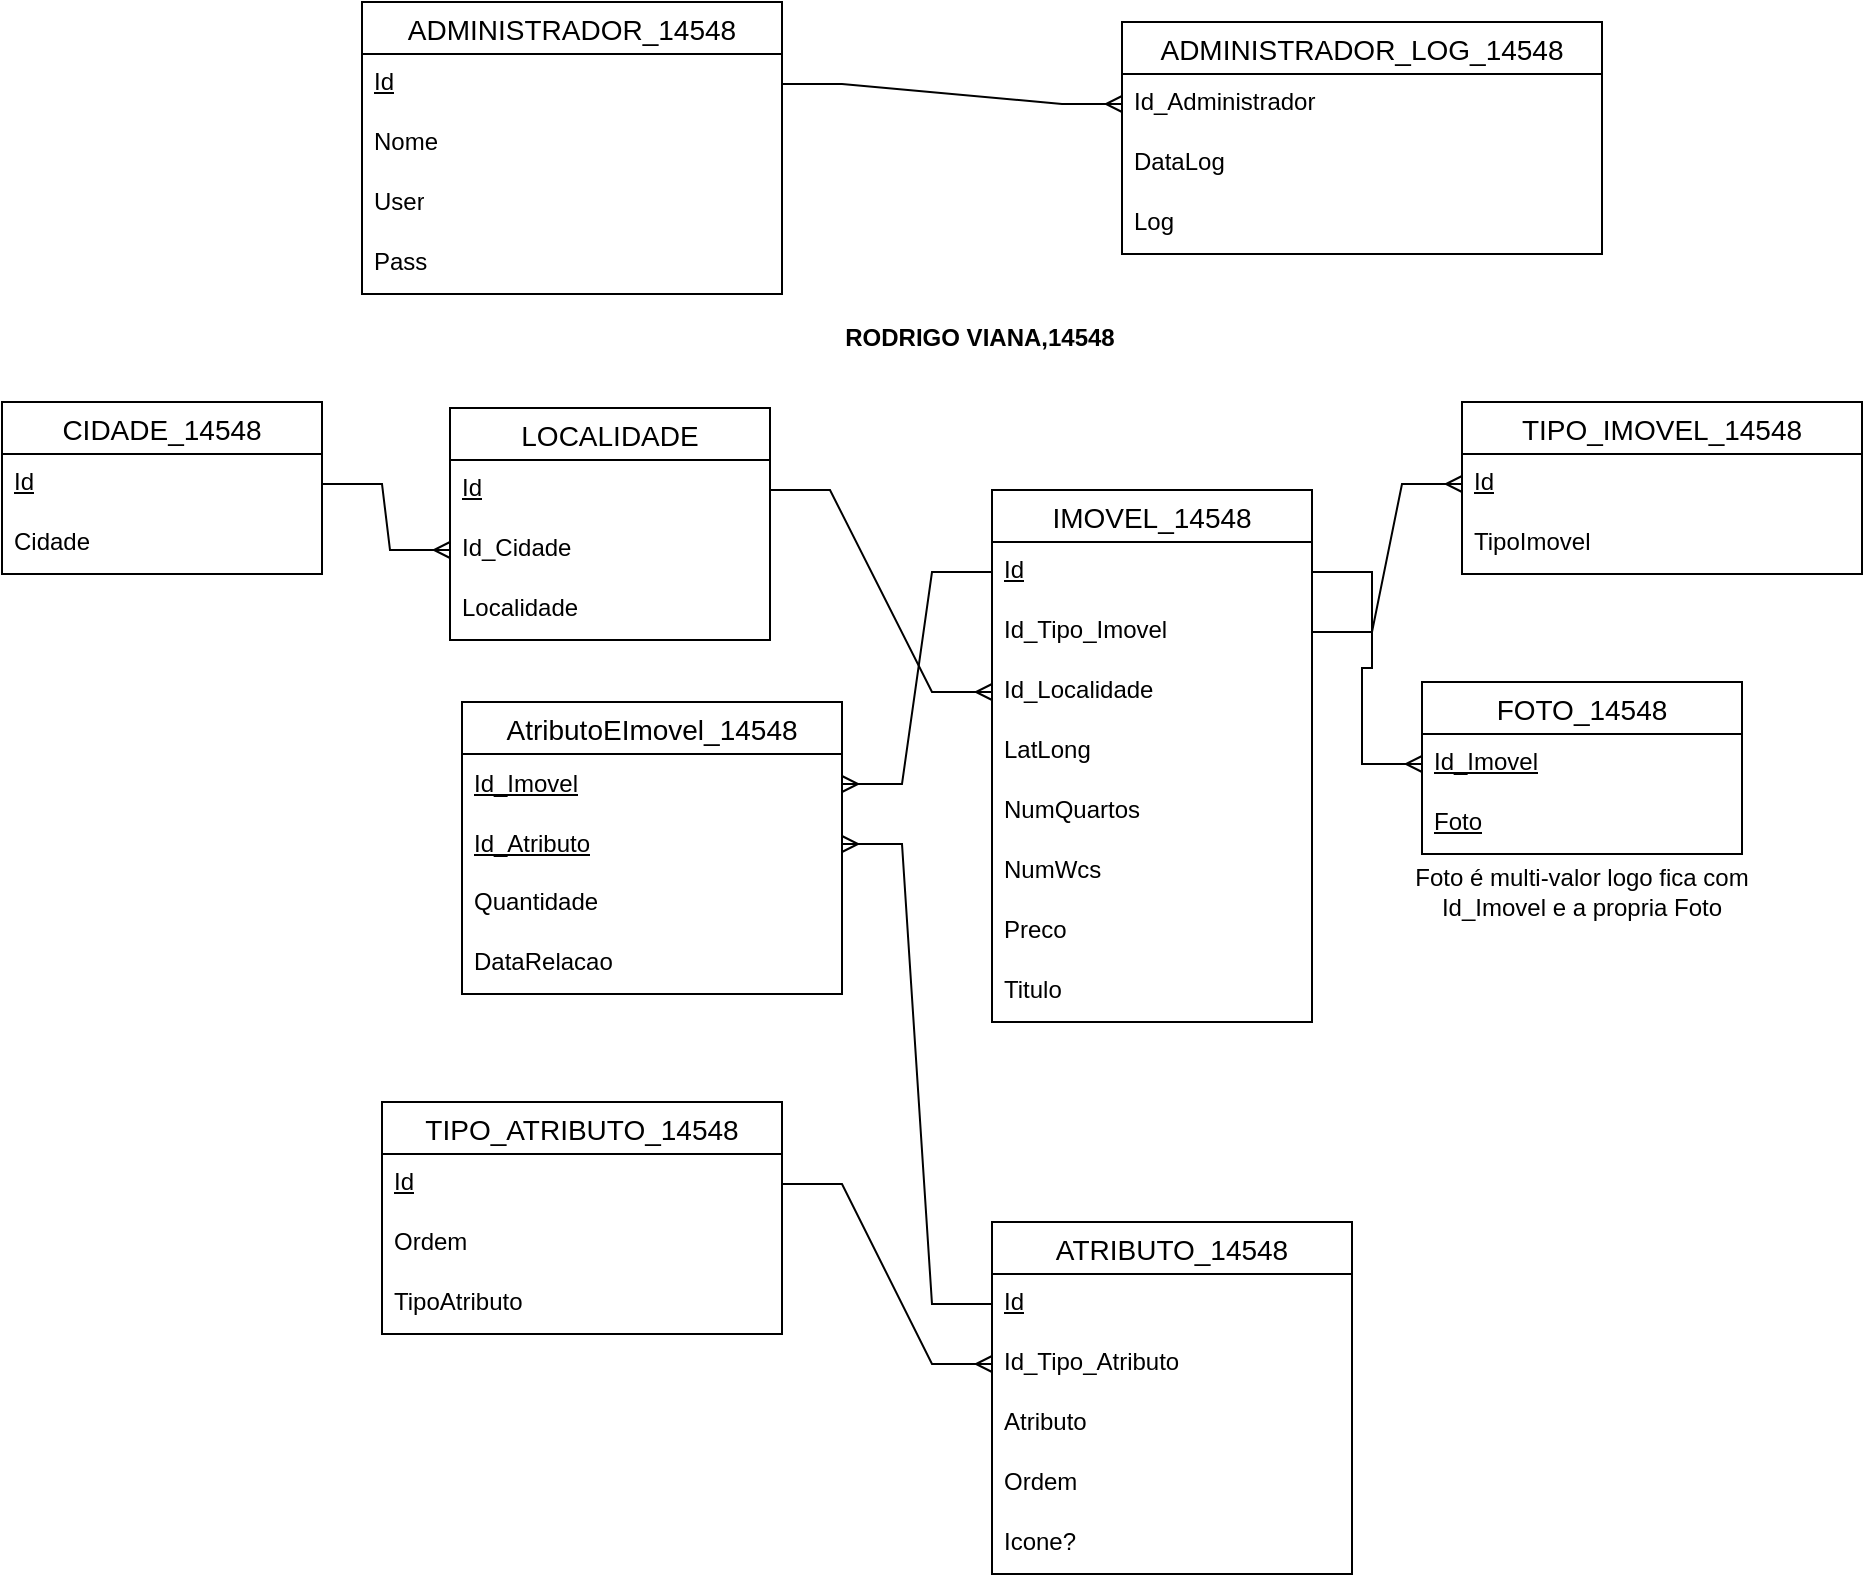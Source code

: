 <mxfile version="24.8.2">
  <diagram name="Página-1" id="7IW_tCpL7wvStLJFSC3Q">
    <mxGraphModel dx="1194" dy="698" grid="1" gridSize="10" guides="1" tooltips="1" connect="1" arrows="1" fold="1" page="1" pageScale="1" pageWidth="827" pageHeight="1169" math="0" shadow="0">
      <root>
        <mxCell id="0" />
        <mxCell id="1" parent="0" />
        <mxCell id="s3CSfUdLFzx7KJfcQNY6-1" value="LOCALIDADE" style="swimlane;fontStyle=0;childLayout=stackLayout;horizontal=1;startSize=26;horizontalStack=0;resizeParent=1;resizeParentMax=0;resizeLast=0;collapsible=1;marginBottom=0;align=center;fontSize=14;" parent="1" vertex="1">
          <mxGeometry x="504" y="223" width="160" height="116" as="geometry" />
        </mxCell>
        <mxCell id="s3CSfUdLFzx7KJfcQNY6-2" value="Id" style="text;strokeColor=none;fillColor=none;spacingLeft=4;spacingRight=4;overflow=hidden;rotatable=0;points=[[0,0.5],[1,0.5]];portConstraint=eastwest;fontSize=12;whiteSpace=wrap;html=1;fontStyle=4" parent="s3CSfUdLFzx7KJfcQNY6-1" vertex="1">
          <mxGeometry y="26" width="160" height="30" as="geometry" />
        </mxCell>
        <mxCell id="s3CSfUdLFzx7KJfcQNY6-3" value="Id_Cidade" style="text;strokeColor=none;fillColor=none;spacingLeft=4;spacingRight=4;overflow=hidden;rotatable=0;points=[[0,0.5],[1,0.5]];portConstraint=eastwest;fontSize=12;whiteSpace=wrap;html=1;" parent="s3CSfUdLFzx7KJfcQNY6-1" vertex="1">
          <mxGeometry y="56" width="160" height="30" as="geometry" />
        </mxCell>
        <mxCell id="s3CSfUdLFzx7KJfcQNY6-4" value="Localidade" style="text;strokeColor=none;fillColor=none;spacingLeft=4;spacingRight=4;overflow=hidden;rotatable=0;points=[[0,0.5],[1,0.5]];portConstraint=eastwest;fontSize=12;whiteSpace=wrap;html=1;" parent="s3CSfUdLFzx7KJfcQNY6-1" vertex="1">
          <mxGeometry y="86" width="160" height="30" as="geometry" />
        </mxCell>
        <mxCell id="s3CSfUdLFzx7KJfcQNY6-5" value="IMOVEL_14548" style="swimlane;fontStyle=0;childLayout=stackLayout;horizontal=1;startSize=26;horizontalStack=0;resizeParent=1;resizeParentMax=0;resizeLast=0;collapsible=1;marginBottom=0;align=center;fontSize=14;" parent="1" vertex="1">
          <mxGeometry x="775" y="264" width="160" height="266" as="geometry" />
        </mxCell>
        <mxCell id="s3CSfUdLFzx7KJfcQNY6-6" value="Id" style="text;strokeColor=none;fillColor=none;spacingLeft=4;spacingRight=4;overflow=hidden;rotatable=0;points=[[0,0.5],[1,0.5]];portConstraint=eastwest;fontSize=12;whiteSpace=wrap;html=1;fontStyle=4" parent="s3CSfUdLFzx7KJfcQNY6-5" vertex="1">
          <mxGeometry y="26" width="160" height="30" as="geometry" />
        </mxCell>
        <mxCell id="s3CSfUdLFzx7KJfcQNY6-7" value="Id_Tipo_Imovel" style="text;strokeColor=none;fillColor=none;spacingLeft=4;spacingRight=4;overflow=hidden;rotatable=0;points=[[0,0.5],[1,0.5]];portConstraint=eastwest;fontSize=12;whiteSpace=wrap;html=1;" parent="s3CSfUdLFzx7KJfcQNY6-5" vertex="1">
          <mxGeometry y="56" width="160" height="30" as="geometry" />
        </mxCell>
        <mxCell id="s3CSfUdLFzx7KJfcQNY6-8" value="Id_Localidade" style="text;strokeColor=none;fillColor=none;spacingLeft=4;spacingRight=4;overflow=hidden;rotatable=0;points=[[0,0.5],[1,0.5]];portConstraint=eastwest;fontSize=12;whiteSpace=wrap;html=1;" parent="s3CSfUdLFzx7KJfcQNY6-5" vertex="1">
          <mxGeometry y="86" width="160" height="30" as="geometry" />
        </mxCell>
        <mxCell id="ineyJ3MGaF3yNMASmouh-2" value="LatLong" style="text;strokeColor=none;fillColor=none;spacingLeft=4;spacingRight=4;overflow=hidden;rotatable=0;points=[[0,0.5],[1,0.5]];portConstraint=eastwest;fontSize=12;whiteSpace=wrap;html=1;" vertex="1" parent="s3CSfUdLFzx7KJfcQNY6-5">
          <mxGeometry y="116" width="160" height="30" as="geometry" />
        </mxCell>
        <mxCell id="ineyJ3MGaF3yNMASmouh-3" value="NumQuartos" style="text;strokeColor=none;fillColor=none;spacingLeft=4;spacingRight=4;overflow=hidden;rotatable=0;points=[[0,0.5],[1,0.5]];portConstraint=eastwest;fontSize=12;whiteSpace=wrap;html=1;" vertex="1" parent="s3CSfUdLFzx7KJfcQNY6-5">
          <mxGeometry y="146" width="160" height="30" as="geometry" />
        </mxCell>
        <mxCell id="ineyJ3MGaF3yNMASmouh-4" value="NumWcs" style="text;strokeColor=none;fillColor=none;spacingLeft=4;spacingRight=4;overflow=hidden;rotatable=0;points=[[0,0.5],[1,0.5]];portConstraint=eastwest;fontSize=12;whiteSpace=wrap;html=1;" vertex="1" parent="s3CSfUdLFzx7KJfcQNY6-5">
          <mxGeometry y="176" width="160" height="30" as="geometry" />
        </mxCell>
        <mxCell id="ineyJ3MGaF3yNMASmouh-5" value="Preco" style="text;strokeColor=none;fillColor=none;spacingLeft=4;spacingRight=4;overflow=hidden;rotatable=0;points=[[0,0.5],[1,0.5]];portConstraint=eastwest;fontSize=12;whiteSpace=wrap;html=1;" vertex="1" parent="s3CSfUdLFzx7KJfcQNY6-5">
          <mxGeometry y="206" width="160" height="30" as="geometry" />
        </mxCell>
        <mxCell id="ineyJ3MGaF3yNMASmouh-6" value="Titulo" style="text;strokeColor=none;fillColor=none;spacingLeft=4;spacingRight=4;overflow=hidden;rotatable=0;points=[[0,0.5],[1,0.5]];portConstraint=eastwest;fontSize=12;whiteSpace=wrap;html=1;" vertex="1" parent="s3CSfUdLFzx7KJfcQNY6-5">
          <mxGeometry y="236" width="160" height="30" as="geometry" />
        </mxCell>
        <mxCell id="s3CSfUdLFzx7KJfcQNY6-9" value="CIDADE_14548" style="swimlane;fontStyle=0;childLayout=stackLayout;horizontal=1;startSize=26;horizontalStack=0;resizeParent=1;resizeParentMax=0;resizeLast=0;collapsible=1;marginBottom=0;align=center;fontSize=14;" parent="1" vertex="1">
          <mxGeometry x="280" y="220" width="160" height="86" as="geometry" />
        </mxCell>
        <mxCell id="s3CSfUdLFzx7KJfcQNY6-10" value="Id" style="text;strokeColor=none;fillColor=none;spacingLeft=4;spacingRight=4;overflow=hidden;rotatable=0;points=[[0,0.5],[1,0.5]];portConstraint=eastwest;fontSize=12;whiteSpace=wrap;html=1;fontStyle=4" parent="s3CSfUdLFzx7KJfcQNY6-9" vertex="1">
          <mxGeometry y="26" width="160" height="30" as="geometry" />
        </mxCell>
        <mxCell id="s3CSfUdLFzx7KJfcQNY6-11" value="Cidade" style="text;strokeColor=none;fillColor=none;spacingLeft=4;spacingRight=4;overflow=hidden;rotatable=0;points=[[0,0.5],[1,0.5]];portConstraint=eastwest;fontSize=12;whiteSpace=wrap;html=1;" parent="s3CSfUdLFzx7KJfcQNY6-9" vertex="1">
          <mxGeometry y="56" width="160" height="30" as="geometry" />
        </mxCell>
        <mxCell id="s3CSfUdLFzx7KJfcQNY6-13" value="ADMINISTRADOR_14548" style="swimlane;fontStyle=0;childLayout=stackLayout;horizontal=1;startSize=26;horizontalStack=0;resizeParent=1;resizeParentMax=0;resizeLast=0;collapsible=1;marginBottom=0;align=center;fontSize=14;" parent="1" vertex="1">
          <mxGeometry x="460" y="20" width="210" height="146" as="geometry" />
        </mxCell>
        <mxCell id="s3CSfUdLFzx7KJfcQNY6-15" value="Id" style="text;strokeColor=none;fillColor=none;spacingLeft=4;spacingRight=4;overflow=hidden;rotatable=0;points=[[0,0.5],[1,0.5]];portConstraint=eastwest;fontSize=12;whiteSpace=wrap;html=1;fontStyle=4" parent="s3CSfUdLFzx7KJfcQNY6-13" vertex="1">
          <mxGeometry y="26" width="210" height="30" as="geometry" />
        </mxCell>
        <mxCell id="s3CSfUdLFzx7KJfcQNY6-16" value="Nome" style="text;strokeColor=none;fillColor=none;spacingLeft=4;spacingRight=4;overflow=hidden;rotatable=0;points=[[0,0.5],[1,0.5]];portConstraint=eastwest;fontSize=12;whiteSpace=wrap;html=1;" parent="s3CSfUdLFzx7KJfcQNY6-13" vertex="1">
          <mxGeometry y="56" width="210" height="30" as="geometry" />
        </mxCell>
        <mxCell id="s3CSfUdLFzx7KJfcQNY6-50" value="User" style="text;strokeColor=none;fillColor=none;spacingLeft=4;spacingRight=4;overflow=hidden;rotatable=0;points=[[0,0.5],[1,0.5]];portConstraint=eastwest;fontSize=12;whiteSpace=wrap;html=1;" parent="s3CSfUdLFzx7KJfcQNY6-13" vertex="1">
          <mxGeometry y="86" width="210" height="30" as="geometry" />
        </mxCell>
        <mxCell id="s3CSfUdLFzx7KJfcQNY6-51" value="Pass" style="text;strokeColor=none;fillColor=none;spacingLeft=4;spacingRight=4;overflow=hidden;rotatable=0;points=[[0,0.5],[1,0.5]];portConstraint=eastwest;fontSize=12;whiteSpace=wrap;html=1;" parent="s3CSfUdLFzx7KJfcQNY6-13" vertex="1">
          <mxGeometry y="116" width="210" height="30" as="geometry" />
        </mxCell>
        <mxCell id="s3CSfUdLFzx7KJfcQNY6-17" value="ADMINISTRADOR_LOG_14548" style="swimlane;fontStyle=0;childLayout=stackLayout;horizontal=1;startSize=26;horizontalStack=0;resizeParent=1;resizeParentMax=0;resizeLast=0;collapsible=1;marginBottom=0;align=center;fontSize=14;" parent="1" vertex="1">
          <mxGeometry x="840" y="30" width="240" height="116" as="geometry" />
        </mxCell>
        <mxCell id="s3CSfUdLFzx7KJfcQNY6-18" value="Id_Administrador" style="text;strokeColor=none;fillColor=none;spacingLeft=4;spacingRight=4;overflow=hidden;rotatable=0;points=[[0,0.5],[1,0.5]];portConstraint=eastwest;fontSize=12;whiteSpace=wrap;html=1;fontStyle=0" parent="s3CSfUdLFzx7KJfcQNY6-17" vertex="1">
          <mxGeometry y="26" width="240" height="30" as="geometry" />
        </mxCell>
        <mxCell id="s3CSfUdLFzx7KJfcQNY6-19" value="DataLog" style="text;strokeColor=none;fillColor=none;spacingLeft=4;spacingRight=4;overflow=hidden;rotatable=0;points=[[0,0.5],[1,0.5]];portConstraint=eastwest;fontSize=12;whiteSpace=wrap;html=1;" parent="s3CSfUdLFzx7KJfcQNY6-17" vertex="1">
          <mxGeometry y="56" width="240" height="30" as="geometry" />
        </mxCell>
        <mxCell id="s3CSfUdLFzx7KJfcQNY6-20" value="Log" style="text;strokeColor=none;fillColor=none;spacingLeft=4;spacingRight=4;overflow=hidden;rotatable=0;points=[[0,0.5],[1,0.5]];portConstraint=eastwest;fontSize=12;whiteSpace=wrap;html=1;" parent="s3CSfUdLFzx7KJfcQNY6-17" vertex="1">
          <mxGeometry y="86" width="240" height="30" as="geometry" />
        </mxCell>
        <mxCell id="s3CSfUdLFzx7KJfcQNY6-21" value="ATRIBUTO_14548" style="swimlane;fontStyle=0;childLayout=stackLayout;horizontal=1;startSize=26;horizontalStack=0;resizeParent=1;resizeParentMax=0;resizeLast=0;collapsible=1;marginBottom=0;align=center;fontSize=14;" parent="1" vertex="1">
          <mxGeometry x="775" y="630" width="180" height="176" as="geometry" />
        </mxCell>
        <mxCell id="s3CSfUdLFzx7KJfcQNY6-22" value="Id" style="text;strokeColor=none;fillColor=none;spacingLeft=4;spacingRight=4;overflow=hidden;rotatable=0;points=[[0,0.5],[1,0.5]];portConstraint=eastwest;fontSize=12;whiteSpace=wrap;html=1;fontStyle=4" parent="s3CSfUdLFzx7KJfcQNY6-21" vertex="1">
          <mxGeometry y="26" width="180" height="30" as="geometry" />
        </mxCell>
        <mxCell id="s3CSfUdLFzx7KJfcQNY6-53" value="Id_Tipo_Atributo" style="text;strokeColor=none;fillColor=none;spacingLeft=4;spacingRight=4;overflow=hidden;rotatable=0;points=[[0,0.5],[1,0.5]];portConstraint=eastwest;fontSize=12;whiteSpace=wrap;html=1;" parent="s3CSfUdLFzx7KJfcQNY6-21" vertex="1">
          <mxGeometry y="56" width="180" height="30" as="geometry" />
        </mxCell>
        <mxCell id="s3CSfUdLFzx7KJfcQNY6-23" value="Atributo" style="text;strokeColor=none;fillColor=none;spacingLeft=4;spacingRight=4;overflow=hidden;rotatable=0;points=[[0,0.5],[1,0.5]];portConstraint=eastwest;fontSize=12;whiteSpace=wrap;html=1;" parent="s3CSfUdLFzx7KJfcQNY6-21" vertex="1">
          <mxGeometry y="86" width="180" height="30" as="geometry" />
        </mxCell>
        <mxCell id="s3CSfUdLFzx7KJfcQNY6-24" value="Ordem" style="text;strokeColor=none;fillColor=none;spacingLeft=4;spacingRight=4;overflow=hidden;rotatable=0;points=[[0,0.5],[1,0.5]];portConstraint=eastwest;fontSize=12;whiteSpace=wrap;html=1;" parent="s3CSfUdLFzx7KJfcQNY6-21" vertex="1">
          <mxGeometry y="116" width="180" height="30" as="geometry" />
        </mxCell>
        <mxCell id="s3CSfUdLFzx7KJfcQNY6-52" value="Icone?" style="text;strokeColor=none;fillColor=none;spacingLeft=4;spacingRight=4;overflow=hidden;rotatable=0;points=[[0,0.5],[1,0.5]];portConstraint=eastwest;fontSize=12;whiteSpace=wrap;html=1;" parent="s3CSfUdLFzx7KJfcQNY6-21" vertex="1">
          <mxGeometry y="146" width="180" height="30" as="geometry" />
        </mxCell>
        <mxCell id="s3CSfUdLFzx7KJfcQNY6-29" value="TIPO_IMOVEL_14548" style="swimlane;fontStyle=0;childLayout=stackLayout;horizontal=1;startSize=26;horizontalStack=0;resizeParent=1;resizeParentMax=0;resizeLast=0;collapsible=1;marginBottom=0;align=center;fontSize=14;" parent="1" vertex="1">
          <mxGeometry x="1010" y="220" width="200" height="86" as="geometry" />
        </mxCell>
        <mxCell id="s3CSfUdLFzx7KJfcQNY6-30" value="Id" style="text;strokeColor=none;fillColor=none;spacingLeft=4;spacingRight=4;overflow=hidden;rotatable=0;points=[[0,0.5],[1,0.5]];portConstraint=eastwest;fontSize=12;whiteSpace=wrap;html=1;fontStyle=4" parent="s3CSfUdLFzx7KJfcQNY6-29" vertex="1">
          <mxGeometry y="26" width="200" height="30" as="geometry" />
        </mxCell>
        <mxCell id="s3CSfUdLFzx7KJfcQNY6-31" value="TipoImovel" style="text;strokeColor=none;fillColor=none;spacingLeft=4;spacingRight=4;overflow=hidden;rotatable=0;points=[[0,0.5],[1,0.5]];portConstraint=eastwest;fontSize=12;whiteSpace=wrap;html=1;" parent="s3CSfUdLFzx7KJfcQNY6-29" vertex="1">
          <mxGeometry y="56" width="200" height="30" as="geometry" />
        </mxCell>
        <mxCell id="s3CSfUdLFzx7KJfcQNY6-33" value="TIPO_ATRIBUTO_14548" style="swimlane;fontStyle=0;childLayout=stackLayout;horizontal=1;startSize=26;horizontalStack=0;resizeParent=1;resizeParentMax=0;resizeLast=0;collapsible=1;marginBottom=0;align=center;fontSize=14;" parent="1" vertex="1">
          <mxGeometry x="470" y="570" width="200" height="116" as="geometry" />
        </mxCell>
        <mxCell id="s3CSfUdLFzx7KJfcQNY6-34" value="Id" style="text;strokeColor=none;fillColor=none;spacingLeft=4;spacingRight=4;overflow=hidden;rotatable=0;points=[[0,0.5],[1,0.5]];portConstraint=eastwest;fontSize=12;whiteSpace=wrap;html=1;fontStyle=4" parent="s3CSfUdLFzx7KJfcQNY6-33" vertex="1">
          <mxGeometry y="26" width="200" height="30" as="geometry" />
        </mxCell>
        <mxCell id="s3CSfUdLFzx7KJfcQNY6-35" value="Ordem" style="text;strokeColor=none;fillColor=none;spacingLeft=4;spacingRight=4;overflow=hidden;rotatable=0;points=[[0,0.5],[1,0.5]];portConstraint=eastwest;fontSize=12;whiteSpace=wrap;html=1;" parent="s3CSfUdLFzx7KJfcQNY6-33" vertex="1">
          <mxGeometry y="56" width="200" height="30" as="geometry" />
        </mxCell>
        <mxCell id="s3CSfUdLFzx7KJfcQNY6-36" value="TipoAtributo" style="text;strokeColor=none;fillColor=none;spacingLeft=4;spacingRight=4;overflow=hidden;rotatable=0;points=[[0,0.5],[1,0.5]];portConstraint=eastwest;fontSize=12;whiteSpace=wrap;html=1;" parent="s3CSfUdLFzx7KJfcQNY6-33" vertex="1">
          <mxGeometry y="86" width="200" height="30" as="geometry" />
        </mxCell>
        <mxCell id="s3CSfUdLFzx7KJfcQNY6-37" value="AtributoEImovel_14548" style="swimlane;fontStyle=0;childLayout=stackLayout;horizontal=1;startSize=26;horizontalStack=0;resizeParent=1;resizeParentMax=0;resizeLast=0;collapsible=1;marginBottom=0;align=center;fontSize=14;" parent="1" vertex="1">
          <mxGeometry x="510" y="370" width="190" height="146" as="geometry" />
        </mxCell>
        <mxCell id="s3CSfUdLFzx7KJfcQNY6-38" value="Id_Imovel" style="text;strokeColor=none;fillColor=none;spacingLeft=4;spacingRight=4;overflow=hidden;rotatable=0;points=[[0,0.5],[1,0.5]];portConstraint=eastwest;fontSize=12;whiteSpace=wrap;html=1;verticalAlign=middle;fontStyle=4" parent="s3CSfUdLFzx7KJfcQNY6-37" vertex="1">
          <mxGeometry y="26" width="190" height="30" as="geometry" />
        </mxCell>
        <mxCell id="s3CSfUdLFzx7KJfcQNY6-39" value="Id_Atributo" style="text;strokeColor=none;fillColor=none;spacingLeft=4;spacingRight=4;overflow=hidden;rotatable=0;points=[[0,0.5],[1,0.5]];portConstraint=eastwest;fontSize=12;whiteSpace=wrap;html=1;verticalAlign=middle;fontStyle=4" parent="s3CSfUdLFzx7KJfcQNY6-37" vertex="1">
          <mxGeometry y="56" width="190" height="30" as="geometry" />
        </mxCell>
        <mxCell id="s3CSfUdLFzx7KJfcQNY6-40" value="Quantidade" style="text;strokeColor=none;fillColor=none;spacingLeft=4;spacingRight=4;overflow=hidden;rotatable=0;points=[[0,0.5],[1,0.5]];portConstraint=eastwest;fontSize=12;whiteSpace=wrap;html=1;" parent="s3CSfUdLFzx7KJfcQNY6-37" vertex="1">
          <mxGeometry y="86" width="190" height="30" as="geometry" />
        </mxCell>
        <mxCell id="s3CSfUdLFzx7KJfcQNY6-41" value="DataRelacao" style="text;strokeColor=none;fillColor=none;spacingLeft=4;spacingRight=4;overflow=hidden;rotatable=0;points=[[0,0.5],[1,0.5]];portConstraint=eastwest;fontSize=12;whiteSpace=wrap;html=1;" parent="s3CSfUdLFzx7KJfcQNY6-37" vertex="1">
          <mxGeometry y="116" width="190" height="30" as="geometry" />
        </mxCell>
        <mxCell id="s3CSfUdLFzx7KJfcQNY6-42" value="FOTO_14548" style="swimlane;fontStyle=0;childLayout=stackLayout;horizontal=1;startSize=26;horizontalStack=0;resizeParent=1;resizeParentMax=0;resizeLast=0;collapsible=1;marginBottom=0;align=center;fontSize=14;" parent="1" vertex="1">
          <mxGeometry x="990" y="360" width="160" height="86" as="geometry" />
        </mxCell>
        <mxCell id="s3CSfUdLFzx7KJfcQNY6-43" value="Id_Imovel" style="text;strokeColor=none;fillColor=none;spacingLeft=4;spacingRight=4;overflow=hidden;rotatable=0;points=[[0,0.5],[1,0.5]];portConstraint=eastwest;fontSize=12;whiteSpace=wrap;html=1;fontStyle=4" parent="s3CSfUdLFzx7KJfcQNY6-42" vertex="1">
          <mxGeometry y="26" width="160" height="30" as="geometry" />
        </mxCell>
        <mxCell id="s3CSfUdLFzx7KJfcQNY6-45" value="Foto" style="text;strokeColor=none;fillColor=none;spacingLeft=4;spacingRight=4;overflow=hidden;rotatable=0;points=[[0,0.5],[1,0.5]];portConstraint=eastwest;fontSize=12;whiteSpace=wrap;html=1;fontStyle=4" parent="s3CSfUdLFzx7KJfcQNY6-42" vertex="1">
          <mxGeometry y="56" width="160" height="30" as="geometry" />
        </mxCell>
        <mxCell id="s3CSfUdLFzx7KJfcQNY6-54" value="" style="edgeStyle=entityRelationEdgeStyle;fontSize=12;html=1;endArrow=ERmany;rounded=0;exitX=1;exitY=0.5;exitDx=0;exitDy=0;entryX=0;entryY=0.5;entryDx=0;entryDy=0;" parent="1" source="s3CSfUdLFzx7KJfcQNY6-15" target="s3CSfUdLFzx7KJfcQNY6-18" edge="1">
          <mxGeometry width="100" height="100" relative="1" as="geometry">
            <mxPoint x="910" y="240" as="sourcePoint" />
            <mxPoint x="1010" y="140" as="targetPoint" />
          </mxGeometry>
        </mxCell>
        <mxCell id="s3CSfUdLFzx7KJfcQNY6-55" value="" style="edgeStyle=entityRelationEdgeStyle;fontSize=12;html=1;endArrow=ERmany;rounded=0;exitX=1;exitY=0.5;exitDx=0;exitDy=0;entryX=0;entryY=0.5;entryDx=0;entryDy=0;" parent="1" source="s3CSfUdLFzx7KJfcQNY6-10" target="s3CSfUdLFzx7KJfcQNY6-3" edge="1">
          <mxGeometry width="100" height="100" relative="1" as="geometry">
            <mxPoint x="424" y="74" as="sourcePoint" />
            <mxPoint x="594" y="84" as="targetPoint" />
          </mxGeometry>
        </mxCell>
        <mxCell id="s3CSfUdLFzx7KJfcQNY6-56" value="" style="edgeStyle=entityRelationEdgeStyle;fontSize=12;html=1;endArrow=ERmany;rounded=0;exitX=1;exitY=0.5;exitDx=0;exitDy=0;entryX=0;entryY=0.5;entryDx=0;entryDy=0;" parent="1" source="s3CSfUdLFzx7KJfcQNY6-2" target="s3CSfUdLFzx7KJfcQNY6-8" edge="1">
          <mxGeometry width="100" height="100" relative="1" as="geometry">
            <mxPoint x="560" y="245" as="sourcePoint" />
            <mxPoint x="740" y="281" as="targetPoint" />
          </mxGeometry>
        </mxCell>
        <mxCell id="s3CSfUdLFzx7KJfcQNY6-57" value="" style="edgeStyle=entityRelationEdgeStyle;fontSize=12;html=1;endArrow=ERmany;rounded=0;exitX=1;exitY=0.5;exitDx=0;exitDy=0;entryX=0;entryY=0.5;entryDx=0;entryDy=0;" parent="1" source="s3CSfUdLFzx7KJfcQNY6-7" target="s3CSfUdLFzx7KJfcQNY6-30" edge="1">
          <mxGeometry width="100" height="100" relative="1" as="geometry">
            <mxPoint x="560" y="271" as="sourcePoint" />
            <mxPoint x="740" y="331" as="targetPoint" />
          </mxGeometry>
        </mxCell>
        <mxCell id="s3CSfUdLFzx7KJfcQNY6-58" value="" style="edgeStyle=entityRelationEdgeStyle;fontSize=12;html=1;endArrow=ERmany;rounded=0;exitX=1;exitY=0.5;exitDx=0;exitDy=0;entryX=0;entryY=0.5;entryDx=0;entryDy=0;" parent="1" source="s3CSfUdLFzx7KJfcQNY6-6" target="s3CSfUdLFzx7KJfcQNY6-43" edge="1">
          <mxGeometry width="100" height="100" relative="1" as="geometry">
            <mxPoint x="900" y="301" as="sourcePoint" />
            <mxPoint x="1060" y="271" as="targetPoint" />
          </mxGeometry>
        </mxCell>
        <mxCell id="s3CSfUdLFzx7KJfcQNY6-59" value="" style="edgeStyle=entityRelationEdgeStyle;fontSize=12;html=1;endArrow=ERmany;rounded=0;exitX=0;exitY=0.5;exitDx=0;exitDy=0;entryX=1;entryY=0.5;entryDx=0;entryDy=0;" parent="1" source="s3CSfUdLFzx7KJfcQNY6-6" target="s3CSfUdLFzx7KJfcQNY6-38" edge="1">
          <mxGeometry width="100" height="100" relative="1" as="geometry">
            <mxPoint x="900" y="271" as="sourcePoint" />
            <mxPoint x="1080" y="511" as="targetPoint" />
          </mxGeometry>
        </mxCell>
        <mxCell id="s3CSfUdLFzx7KJfcQNY6-60" value="" style="edgeStyle=entityRelationEdgeStyle;fontSize=12;html=1;endArrow=ERmany;rounded=0;exitX=0;exitY=0.5;exitDx=0;exitDy=0;entryX=1;entryY=0.5;entryDx=0;entryDy=0;" parent="1" source="s3CSfUdLFzx7KJfcQNY6-22" target="s3CSfUdLFzx7KJfcQNY6-39" edge="1">
          <mxGeometry width="100" height="100" relative="1" as="geometry">
            <mxPoint x="970" y="560" as="sourcePoint" />
            <mxPoint x="990" y="800" as="targetPoint" />
          </mxGeometry>
        </mxCell>
        <mxCell id="s3CSfUdLFzx7KJfcQNY6-61" value="" style="edgeStyle=entityRelationEdgeStyle;fontSize=12;html=1;endArrow=ERmany;rounded=0;exitX=1;exitY=0.5;exitDx=0;exitDy=0;entryX=0;entryY=0.5;entryDx=0;entryDy=0;" parent="1" source="s3CSfUdLFzx7KJfcQNY6-34" target="s3CSfUdLFzx7KJfcQNY6-53" edge="1">
          <mxGeometry width="100" height="100" relative="1" as="geometry">
            <mxPoint x="925" y="581" as="sourcePoint" />
            <mxPoint x="925" y="321" as="targetPoint" />
          </mxGeometry>
        </mxCell>
        <mxCell id="s3CSfUdLFzx7KJfcQNY6-62" value="&lt;b&gt;RODRIGO VIANA,14548&lt;/b&gt;" style="text;html=1;align=center;verticalAlign=middle;whiteSpace=wrap;rounded=0;" parent="1" vertex="1">
          <mxGeometry x="664" y="166" width="210" height="44" as="geometry" />
        </mxCell>
        <mxCell id="s3CSfUdLFzx7KJfcQNY6-63" value="Foto é multi-valor logo fica com Id_Imovel e a propria Foto" style="text;html=1;align=center;verticalAlign=middle;whiteSpace=wrap;rounded=0;" parent="1" vertex="1">
          <mxGeometry x="970" y="450" width="200" height="30" as="geometry" />
        </mxCell>
      </root>
    </mxGraphModel>
  </diagram>
</mxfile>

